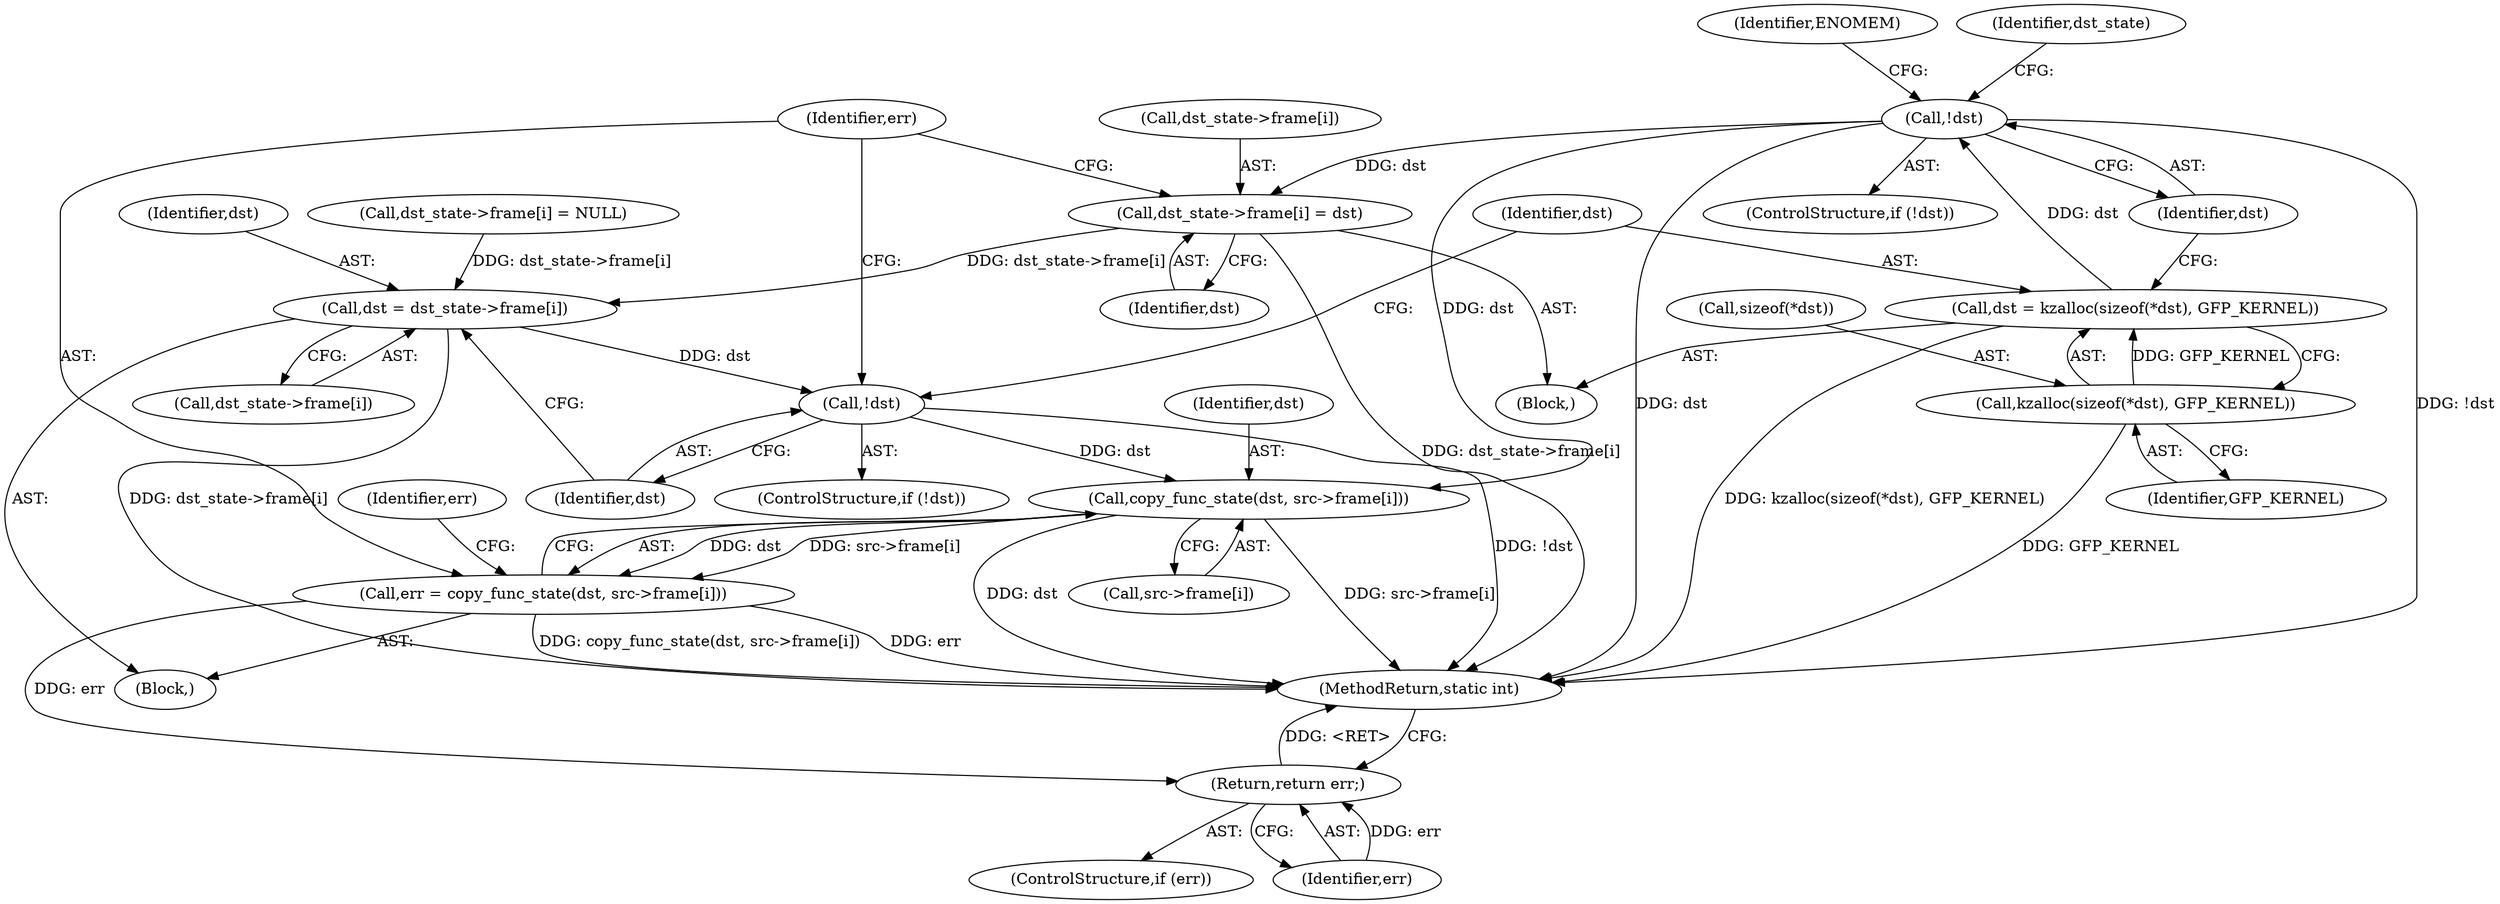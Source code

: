 digraph "0_linux_979d63d50c0c0f7bc537bf821e056cc9fe5abd38_1@pointer" {
"1000182" [label="(Call,!dst)"];
"1000174" [label="(Call,dst = kzalloc(sizeof(*dst), GFP_KERNEL))"];
"1000176" [label="(Call,kzalloc(sizeof(*dst), GFP_KERNEL))"];
"1000187" [label="(Call,dst_state->frame[i] = dst)"];
"1000163" [label="(Call,dst = dst_state->frame[i])"];
"1000171" [label="(Call,!dst)"];
"1000196" [label="(Call,copy_func_state(dst, src->frame[i]))"];
"1000194" [label="(Call,err = copy_func_state(dst, src->frame[i]))"];
"1000205" [label="(Return,return err;)"];
"1000165" [label="(Call,dst_state->frame[i])"];
"1000162" [label="(Block,)"];
"1000180" [label="(Identifier,GFP_KERNEL)"];
"1000205" [label="(Return,return err;)"];
"1000194" [label="(Call,err = copy_func_state(dst, src->frame[i]))"];
"1000171" [label="(Call,!dst)"];
"1000176" [label="(Call,kzalloc(sizeof(*dst), GFP_KERNEL))"];
"1000181" [label="(ControlStructure,if (!dst))"];
"1000177" [label="(Call,sizeof(*dst))"];
"1000163" [label="(Call,dst = dst_state->frame[i])"];
"1000198" [label="(Call,src->frame[i])"];
"1000164" [label="(Identifier,dst)"];
"1000170" [label="(ControlStructure,if (!dst))"];
"1000187" [label="(Call,dst_state->frame[i] = dst)"];
"1000174" [label="(Call,dst = kzalloc(sizeof(*dst), GFP_KERNEL))"];
"1000186" [label="(Identifier,ENOMEM)"];
"1000196" [label="(Call,copy_func_state(dst, src->frame[i]))"];
"1000190" [label="(Identifier,dst_state)"];
"1000175" [label="(Identifier,dst)"];
"1000188" [label="(Call,dst_state->frame[i])"];
"1000209" [label="(MethodReturn,static int)"];
"1000197" [label="(Identifier,dst)"];
"1000193" [label="(Identifier,dst)"];
"1000173" [label="(Block,)"];
"1000182" [label="(Call,!dst)"];
"1000172" [label="(Identifier,dst)"];
"1000195" [label="(Identifier,err)"];
"1000203" [label="(ControlStructure,if (err))"];
"1000130" [label="(Call,dst_state->frame[i] = NULL)"];
"1000206" [label="(Identifier,err)"];
"1000204" [label="(Identifier,err)"];
"1000183" [label="(Identifier,dst)"];
"1000182" -> "1000181"  [label="AST: "];
"1000182" -> "1000183"  [label="CFG: "];
"1000183" -> "1000182"  [label="AST: "];
"1000186" -> "1000182"  [label="CFG: "];
"1000190" -> "1000182"  [label="CFG: "];
"1000182" -> "1000209"  [label="DDG: !dst"];
"1000182" -> "1000209"  [label="DDG: dst"];
"1000174" -> "1000182"  [label="DDG: dst"];
"1000182" -> "1000187"  [label="DDG: dst"];
"1000182" -> "1000196"  [label="DDG: dst"];
"1000174" -> "1000173"  [label="AST: "];
"1000174" -> "1000176"  [label="CFG: "];
"1000175" -> "1000174"  [label="AST: "];
"1000176" -> "1000174"  [label="AST: "];
"1000183" -> "1000174"  [label="CFG: "];
"1000174" -> "1000209"  [label="DDG: kzalloc(sizeof(*dst), GFP_KERNEL)"];
"1000176" -> "1000174"  [label="DDG: GFP_KERNEL"];
"1000176" -> "1000180"  [label="CFG: "];
"1000177" -> "1000176"  [label="AST: "];
"1000180" -> "1000176"  [label="AST: "];
"1000176" -> "1000209"  [label="DDG: GFP_KERNEL"];
"1000187" -> "1000173"  [label="AST: "];
"1000187" -> "1000193"  [label="CFG: "];
"1000188" -> "1000187"  [label="AST: "];
"1000193" -> "1000187"  [label="AST: "];
"1000195" -> "1000187"  [label="CFG: "];
"1000187" -> "1000209"  [label="DDG: dst_state->frame[i]"];
"1000187" -> "1000163"  [label="DDG: dst_state->frame[i]"];
"1000163" -> "1000162"  [label="AST: "];
"1000163" -> "1000165"  [label="CFG: "];
"1000164" -> "1000163"  [label="AST: "];
"1000165" -> "1000163"  [label="AST: "];
"1000172" -> "1000163"  [label="CFG: "];
"1000163" -> "1000209"  [label="DDG: dst_state->frame[i]"];
"1000130" -> "1000163"  [label="DDG: dst_state->frame[i]"];
"1000163" -> "1000171"  [label="DDG: dst"];
"1000171" -> "1000170"  [label="AST: "];
"1000171" -> "1000172"  [label="CFG: "];
"1000172" -> "1000171"  [label="AST: "];
"1000175" -> "1000171"  [label="CFG: "];
"1000195" -> "1000171"  [label="CFG: "];
"1000171" -> "1000209"  [label="DDG: !dst"];
"1000171" -> "1000196"  [label="DDG: dst"];
"1000196" -> "1000194"  [label="AST: "];
"1000196" -> "1000198"  [label="CFG: "];
"1000197" -> "1000196"  [label="AST: "];
"1000198" -> "1000196"  [label="AST: "];
"1000194" -> "1000196"  [label="CFG: "];
"1000196" -> "1000209"  [label="DDG: dst"];
"1000196" -> "1000209"  [label="DDG: src->frame[i]"];
"1000196" -> "1000194"  [label="DDG: dst"];
"1000196" -> "1000194"  [label="DDG: src->frame[i]"];
"1000194" -> "1000162"  [label="AST: "];
"1000195" -> "1000194"  [label="AST: "];
"1000204" -> "1000194"  [label="CFG: "];
"1000194" -> "1000209"  [label="DDG: err"];
"1000194" -> "1000209"  [label="DDG: copy_func_state(dst, src->frame[i])"];
"1000194" -> "1000205"  [label="DDG: err"];
"1000205" -> "1000203"  [label="AST: "];
"1000205" -> "1000206"  [label="CFG: "];
"1000206" -> "1000205"  [label="AST: "];
"1000209" -> "1000205"  [label="CFG: "];
"1000205" -> "1000209"  [label="DDG: <RET>"];
"1000206" -> "1000205"  [label="DDG: err"];
}
